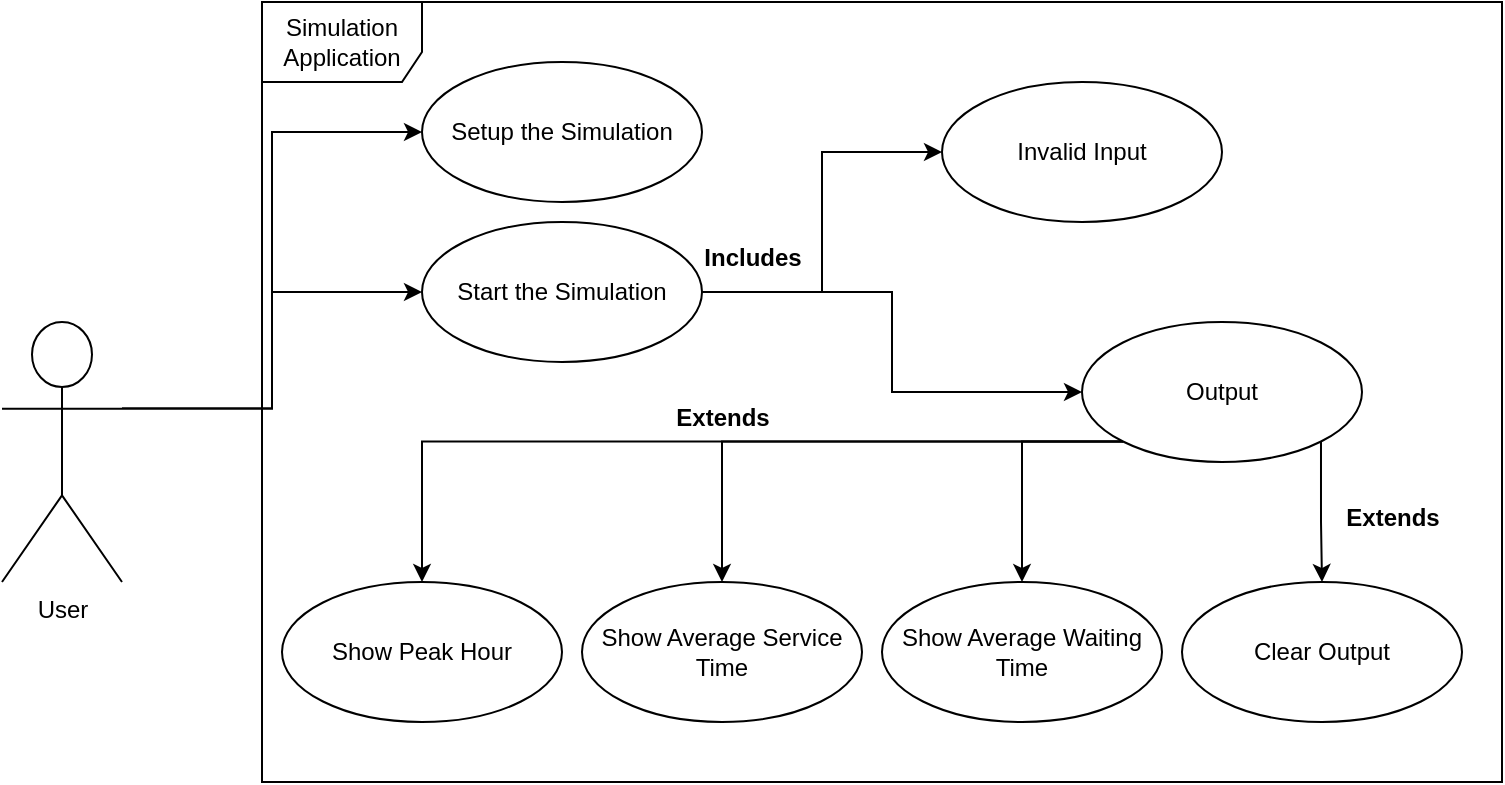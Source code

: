 <mxfile version="26.2.3">
  <diagram name="Page-1" id="aSGf_ss9TgGOxgC1a0gi">
    <mxGraphModel dx="1361" dy="579" grid="1" gridSize="10" guides="1" tooltips="1" connect="1" arrows="1" fold="1" page="1" pageScale="1" pageWidth="827" pageHeight="1169" math="0" shadow="0">
      <root>
        <mxCell id="0" />
        <mxCell id="1" parent="0" />
        <mxCell id="KrkyhQDae2mYAKT2LnrB-6" style="edgeStyle=orthogonalEdgeStyle;rounded=0;orthogonalLoop=1;jettySize=auto;html=1;entryX=0;entryY=0.5;entryDx=0;entryDy=0;exitX=1;exitY=0.333;exitDx=0;exitDy=0;exitPerimeter=0;" edge="1" parent="1" source="KrkyhQDae2mYAKT2LnrB-1" target="KrkyhQDae2mYAKT2LnrB-4">
          <mxGeometry relative="1" as="geometry">
            <mxPoint x="210" y="253" as="sourcePoint" />
          </mxGeometry>
        </mxCell>
        <mxCell id="KrkyhQDae2mYAKT2LnrB-8" style="edgeStyle=orthogonalEdgeStyle;rounded=0;orthogonalLoop=1;jettySize=auto;html=1;exitX=1;exitY=0.333;exitDx=0;exitDy=0;exitPerimeter=0;entryX=0;entryY=0.5;entryDx=0;entryDy=0;" edge="1" parent="1" source="KrkyhQDae2mYAKT2LnrB-1" target="KrkyhQDae2mYAKT2LnrB-7">
          <mxGeometry relative="1" as="geometry" />
        </mxCell>
        <mxCell id="KrkyhQDae2mYAKT2LnrB-1" value="User" style="shape=umlActor;verticalLabelPosition=bottom;verticalAlign=top;html=1;" vertex="1" parent="1">
          <mxGeometry x="110" y="210" width="60" height="130" as="geometry" />
        </mxCell>
        <mxCell id="KrkyhQDae2mYAKT2LnrB-2" value="Simulation&lt;div&gt;Application&lt;/div&gt;" style="shape=umlFrame;whiteSpace=wrap;html=1;pointerEvents=0;width=80;height=40;" vertex="1" parent="1">
          <mxGeometry x="240" y="50" width="620" height="390" as="geometry" />
        </mxCell>
        <mxCell id="KrkyhQDae2mYAKT2LnrB-4" value="Setup the Simulation" style="ellipse;whiteSpace=wrap;html=1;" vertex="1" parent="1">
          <mxGeometry x="320" y="80" width="140" height="70" as="geometry" />
        </mxCell>
        <mxCell id="KrkyhQDae2mYAKT2LnrB-10" style="edgeStyle=orthogonalEdgeStyle;rounded=0;orthogonalLoop=1;jettySize=auto;html=1;exitX=1;exitY=0.5;exitDx=0;exitDy=0;entryX=0;entryY=0.5;entryDx=0;entryDy=0;" edge="1" parent="1" source="KrkyhQDae2mYAKT2LnrB-7" target="KrkyhQDae2mYAKT2LnrB-9">
          <mxGeometry relative="1" as="geometry" />
        </mxCell>
        <mxCell id="KrkyhQDae2mYAKT2LnrB-16" style="edgeStyle=orthogonalEdgeStyle;rounded=0;orthogonalLoop=1;jettySize=auto;html=1;exitX=1;exitY=0.5;exitDx=0;exitDy=0;entryX=0;entryY=0.5;entryDx=0;entryDy=0;" edge="1" parent="1" source="KrkyhQDae2mYAKT2LnrB-7" target="KrkyhQDae2mYAKT2LnrB-12">
          <mxGeometry relative="1" as="geometry" />
        </mxCell>
        <mxCell id="KrkyhQDae2mYAKT2LnrB-7" value="Start the Simulation" style="ellipse;whiteSpace=wrap;html=1;" vertex="1" parent="1">
          <mxGeometry x="320" y="160" width="140" height="70" as="geometry" />
        </mxCell>
        <mxCell id="KrkyhQDae2mYAKT2LnrB-9" value="Invalid Input" style="ellipse;whiteSpace=wrap;html=1;" vertex="1" parent="1">
          <mxGeometry x="580" y="90" width="140" height="70" as="geometry" />
        </mxCell>
        <mxCell id="KrkyhQDae2mYAKT2LnrB-11" value="Includes" style="text;align=center;fontStyle=1;verticalAlign=middle;spacingLeft=3;spacingRight=3;strokeColor=none;rotatable=0;points=[[0,0.5],[1,0.5]];portConstraint=eastwest;html=1;" vertex="1" parent="1">
          <mxGeometry x="450" y="170" width="70" height="16" as="geometry" />
        </mxCell>
        <mxCell id="KrkyhQDae2mYAKT2LnrB-18" style="edgeStyle=orthogonalEdgeStyle;rounded=0;orthogonalLoop=1;jettySize=auto;html=1;exitX=0;exitY=1;exitDx=0;exitDy=0;entryX=0.5;entryY=0;entryDx=0;entryDy=0;" edge="1" parent="1" source="KrkyhQDae2mYAKT2LnrB-12" target="KrkyhQDae2mYAKT2LnrB-17">
          <mxGeometry relative="1" as="geometry" />
        </mxCell>
        <mxCell id="KrkyhQDae2mYAKT2LnrB-20" style="edgeStyle=orthogonalEdgeStyle;rounded=0;orthogonalLoop=1;jettySize=auto;html=1;exitX=0;exitY=1;exitDx=0;exitDy=0;entryX=0.5;entryY=0;entryDx=0;entryDy=0;" edge="1" parent="1" source="KrkyhQDae2mYAKT2LnrB-12" target="KrkyhQDae2mYAKT2LnrB-19">
          <mxGeometry relative="1" as="geometry" />
        </mxCell>
        <mxCell id="KrkyhQDae2mYAKT2LnrB-22" style="edgeStyle=orthogonalEdgeStyle;rounded=0;orthogonalLoop=1;jettySize=auto;html=1;exitX=0;exitY=1;exitDx=0;exitDy=0;entryX=0.5;entryY=0;entryDx=0;entryDy=0;" edge="1" parent="1" source="KrkyhQDae2mYAKT2LnrB-12" target="KrkyhQDae2mYAKT2LnrB-21">
          <mxGeometry relative="1" as="geometry">
            <Array as="points">
              <mxPoint x="620" y="270" />
            </Array>
          </mxGeometry>
        </mxCell>
        <mxCell id="KrkyhQDae2mYAKT2LnrB-24" style="edgeStyle=orthogonalEdgeStyle;rounded=0;orthogonalLoop=1;jettySize=auto;html=1;exitX=1;exitY=1;exitDx=0;exitDy=0;entryX=0.5;entryY=0;entryDx=0;entryDy=0;" edge="1" parent="1" source="KrkyhQDae2mYAKT2LnrB-12" target="KrkyhQDae2mYAKT2LnrB-23">
          <mxGeometry relative="1" as="geometry" />
        </mxCell>
        <mxCell id="KrkyhQDae2mYAKT2LnrB-12" value="Output" style="ellipse;whiteSpace=wrap;html=1;" vertex="1" parent="1">
          <mxGeometry x="650" y="210" width="140" height="70" as="geometry" />
        </mxCell>
        <mxCell id="KrkyhQDae2mYAKT2LnrB-17" value="Show Peak Hour" style="ellipse;whiteSpace=wrap;html=1;" vertex="1" parent="1">
          <mxGeometry x="250" y="340" width="140" height="70" as="geometry" />
        </mxCell>
        <mxCell id="KrkyhQDae2mYAKT2LnrB-19" value="Show Average Service Time" style="ellipse;whiteSpace=wrap;html=1;" vertex="1" parent="1">
          <mxGeometry x="400" y="340" width="140" height="70" as="geometry" />
        </mxCell>
        <mxCell id="KrkyhQDae2mYAKT2LnrB-21" value="Show Average Waiting Time" style="ellipse;whiteSpace=wrap;html=1;" vertex="1" parent="1">
          <mxGeometry x="550" y="340" width="140" height="70" as="geometry" />
        </mxCell>
        <mxCell id="KrkyhQDae2mYAKT2LnrB-23" value="Clear Output" style="ellipse;whiteSpace=wrap;html=1;" vertex="1" parent="1">
          <mxGeometry x="700" y="340" width="140" height="70" as="geometry" />
        </mxCell>
        <mxCell id="KrkyhQDae2mYAKT2LnrB-25" value="Extends" style="text;align=center;fontStyle=1;verticalAlign=middle;spacingLeft=3;spacingRight=3;strokeColor=none;rotatable=0;points=[[0,0.5],[1,0.5]];portConstraint=eastwest;html=1;" vertex="1" parent="1">
          <mxGeometry x="435" y="250" width="70" height="16" as="geometry" />
        </mxCell>
        <mxCell id="KrkyhQDae2mYAKT2LnrB-26" value="Extends" style="text;align=center;fontStyle=1;verticalAlign=middle;spacingLeft=3;spacingRight=3;strokeColor=none;rotatable=0;points=[[0,0.5],[1,0.5]];portConstraint=eastwest;html=1;" vertex="1" parent="1">
          <mxGeometry x="770" y="300" width="70" height="16" as="geometry" />
        </mxCell>
      </root>
    </mxGraphModel>
  </diagram>
</mxfile>
